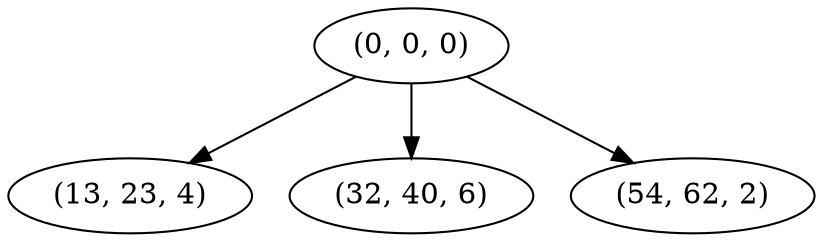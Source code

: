 digraph tree {
    "(0, 0, 0)";
    "(13, 23, 4)";
    "(32, 40, 6)";
    "(54, 62, 2)";
    "(0, 0, 0)" -> "(13, 23, 4)";
    "(0, 0, 0)" -> "(32, 40, 6)";
    "(0, 0, 0)" -> "(54, 62, 2)";
}
